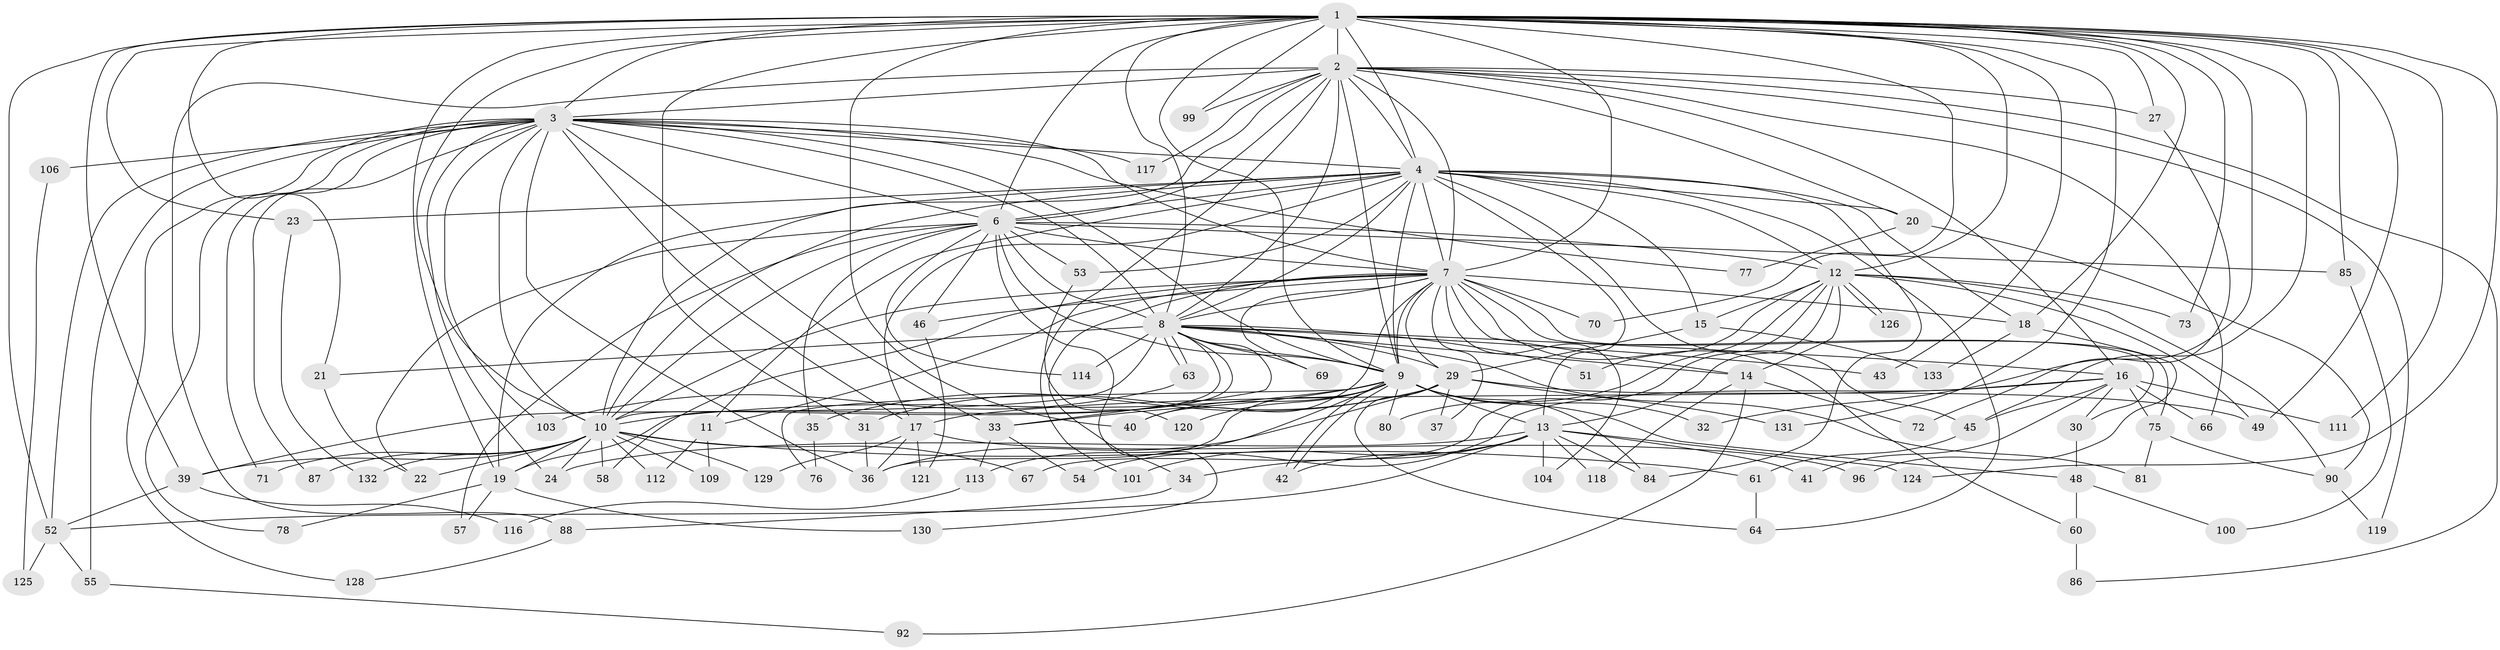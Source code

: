 // original degree distribution, {16: 0.007518796992481203, 20: 0.015037593984962405, 23: 0.03759398496240601, 25: 0.015037593984962405, 5: 0.03759398496240601, 14: 0.007518796992481203, 12: 0.007518796992481203, 4: 0.07518796992481203, 6: 0.022556390977443608, 3: 0.2556390977443609, 7: 0.007518796992481203, 2: 0.5037593984962406, 9: 0.007518796992481203}
// Generated by graph-tools (version 1.1) at 2025/41/03/06/25 10:41:37]
// undirected, 100 vertices, 241 edges
graph export_dot {
graph [start="1"]
  node [color=gray90,style=filled];
  1 [super="+5"];
  2 [super="+127"];
  3 [super="+59"];
  4 [super="+65"];
  6 [super="+91"];
  7 [super="+38"];
  8 [super="+56"];
  9 [super="+62"];
  10 [super="+68"];
  11 [super="+110"];
  12 [super="+28"];
  13 [super="+25"];
  14 [super="+83"];
  15 [super="+105"];
  16 [super="+26"];
  17 [super="+115"];
  18 [super="+94"];
  19 [super="+50"];
  20;
  21;
  22 [super="+97"];
  23;
  24;
  27;
  29 [super="+98"];
  30;
  31;
  32;
  33 [super="+108"];
  34;
  35;
  36 [super="+44"];
  37;
  39 [super="+74"];
  40 [super="+47"];
  41;
  42 [super="+95"];
  43;
  45 [super="+93"];
  46;
  48;
  49 [super="+123"];
  51;
  52 [super="+122"];
  53 [super="+82"];
  54;
  55;
  57;
  58;
  60 [super="+89"];
  61;
  63;
  64 [super="+79"];
  66;
  67;
  69;
  70;
  71;
  72;
  73;
  75;
  76;
  77;
  78;
  80;
  81;
  84 [super="+107"];
  85;
  86;
  87;
  88;
  90 [super="+102"];
  92;
  96;
  99;
  100;
  101;
  103;
  104;
  106;
  109;
  111;
  112;
  113;
  114;
  116;
  117;
  118;
  119;
  120;
  121;
  124;
  125;
  126;
  128;
  129;
  130;
  131;
  132;
  133;
  1 -- 2 [weight=2];
  1 -- 3 [weight=2];
  1 -- 4 [weight=2];
  1 -- 6 [weight=2];
  1 -- 7 [weight=2];
  1 -- 8 [weight=2];
  1 -- 9 [weight=2];
  1 -- 10 [weight=2];
  1 -- 39;
  1 -- 43;
  1 -- 45;
  1 -- 73;
  1 -- 85;
  1 -- 111;
  1 -- 131;
  1 -- 70;
  1 -- 12;
  1 -- 18;
  1 -- 21;
  1 -- 23;
  1 -- 27;
  1 -- 31;
  1 -- 32;
  1 -- 99;
  1 -- 40;
  1 -- 49;
  1 -- 124;
  1 -- 19;
  1 -- 52;
  2 -- 3;
  2 -- 4;
  2 -- 6;
  2 -- 7;
  2 -- 8 [weight=2];
  2 -- 9;
  2 -- 10;
  2 -- 16;
  2 -- 20;
  2 -- 27;
  2 -- 66;
  2 -- 86;
  2 -- 88;
  2 -- 99;
  2 -- 101;
  2 -- 117;
  2 -- 119;
  3 -- 4;
  3 -- 6;
  3 -- 7;
  3 -- 8;
  3 -- 9 [weight=2];
  3 -- 10;
  3 -- 17;
  3 -- 24;
  3 -- 55;
  3 -- 71;
  3 -- 77;
  3 -- 78;
  3 -- 87;
  3 -- 103;
  3 -- 106 [weight=2];
  3 -- 117;
  3 -- 128;
  3 -- 36;
  3 -- 33;
  3 -- 52;
  4 -- 6;
  4 -- 7;
  4 -- 8 [weight=2];
  4 -- 9;
  4 -- 10;
  4 -- 11;
  4 -- 12;
  4 -- 15;
  4 -- 17;
  4 -- 19;
  4 -- 20;
  4 -- 23;
  4 -- 53;
  4 -- 64;
  4 -- 84;
  4 -- 18;
  4 -- 45;
  4 -- 13;
  6 -- 7;
  6 -- 8;
  6 -- 9 [weight=2];
  6 -- 10;
  6 -- 22;
  6 -- 35;
  6 -- 46;
  6 -- 53 [weight=2];
  6 -- 57;
  6 -- 85;
  6 -- 114;
  6 -- 130;
  6 -- 12;
  7 -- 8;
  7 -- 9;
  7 -- 10 [weight=2];
  7 -- 11;
  7 -- 14;
  7 -- 18;
  7 -- 29;
  7 -- 30;
  7 -- 34;
  7 -- 37;
  7 -- 46;
  7 -- 58;
  7 -- 60;
  7 -- 69;
  7 -- 70;
  7 -- 75;
  7 -- 104;
  7 -- 40;
  8 -- 9;
  8 -- 10;
  8 -- 14;
  8 -- 16;
  8 -- 19;
  8 -- 21;
  8 -- 29;
  8 -- 33;
  8 -- 43;
  8 -- 51;
  8 -- 63;
  8 -- 63;
  8 -- 69;
  8 -- 81;
  8 -- 114;
  8 -- 39;
  9 -- 10;
  9 -- 13;
  9 -- 32;
  9 -- 33;
  9 -- 36;
  9 -- 40;
  9 -- 42;
  9 -- 42;
  9 -- 48;
  9 -- 76;
  9 -- 80;
  9 -- 113;
  9 -- 120;
  9 -- 84;
  10 -- 22;
  10 -- 24;
  10 -- 39;
  10 -- 58;
  10 -- 61;
  10 -- 67;
  10 -- 71;
  10 -- 87;
  10 -- 109;
  10 -- 112;
  10 -- 129;
  10 -- 132;
  10 -- 19;
  11 -- 109 [weight=2];
  11 -- 112;
  12 -- 13;
  12 -- 15;
  12 -- 49;
  12 -- 51;
  12 -- 67;
  12 -- 73;
  12 -- 80;
  12 -- 90;
  12 -- 126;
  12 -- 126;
  12 -- 14;
  13 -- 34;
  13 -- 41;
  13 -- 52;
  13 -- 84;
  13 -- 101;
  13 -- 118;
  13 -- 124;
  13 -- 42;
  13 -- 24;
  13 -- 104;
  14 -- 72;
  14 -- 118;
  14 -- 92;
  15 -- 133;
  15 -- 29;
  16 -- 30;
  16 -- 41;
  16 -- 75;
  16 -- 17;
  16 -- 66;
  16 -- 54;
  16 -- 45;
  16 -- 111;
  17 -- 96;
  17 -- 121;
  17 -- 129;
  17 -- 36;
  18 -- 96;
  18 -- 133;
  19 -- 57;
  19 -- 78;
  19 -- 130;
  20 -- 77;
  20 -- 90;
  21 -- 22;
  23 -- 132;
  27 -- 72;
  29 -- 31;
  29 -- 35;
  29 -- 37;
  29 -- 49;
  29 -- 64;
  29 -- 131;
  29 -- 36;
  30 -- 48;
  31 -- 36;
  33 -- 54;
  33 -- 113;
  34 -- 88;
  35 -- 76;
  39 -- 52;
  39 -- 116;
  45 -- 61;
  46 -- 121;
  48 -- 60;
  48 -- 100;
  52 -- 55;
  52 -- 125;
  53 -- 120;
  55 -- 92;
  60 -- 86 [weight=2];
  61 -- 64;
  63 -- 103;
  75 -- 81;
  75 -- 90;
  85 -- 100;
  88 -- 128;
  90 -- 119;
  106 -- 125;
  113 -- 116;
}
